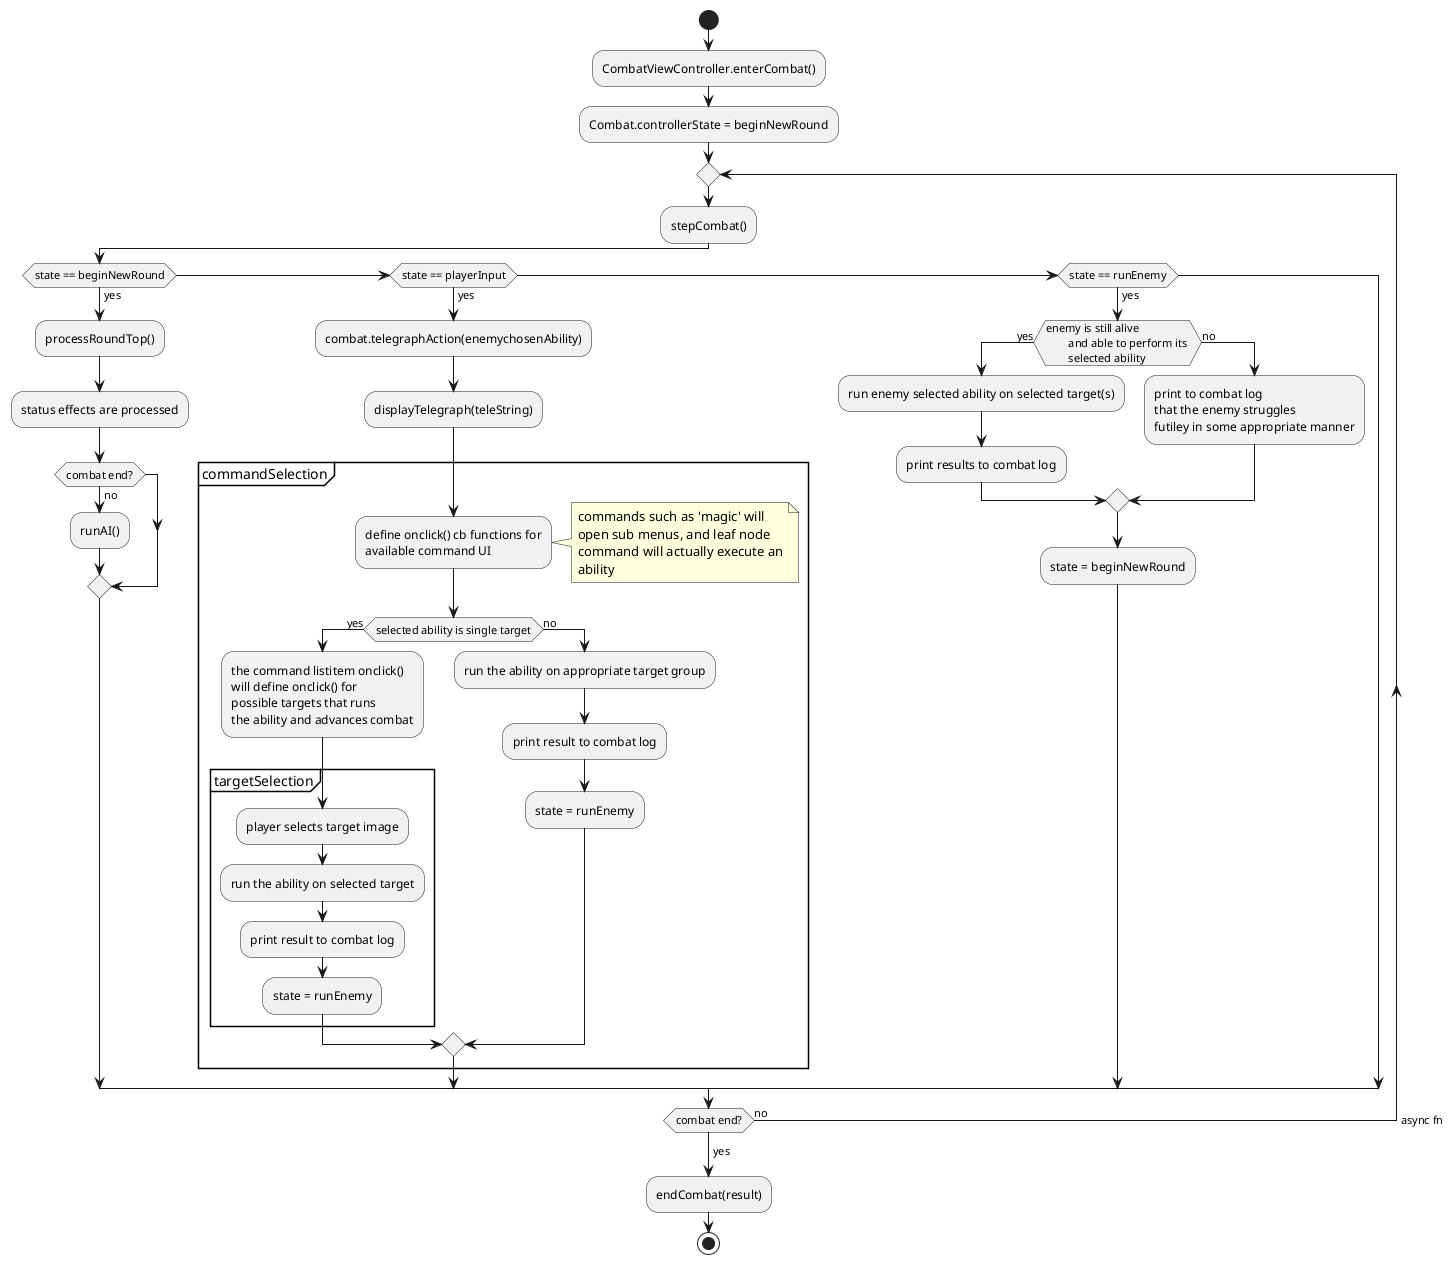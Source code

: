 /**
/'
Combat flow:
1. viewcontroller.enterCombat() sets up the Combat object
2. viewcontroller.stepCombat() in init state Combat.ControllerState.beginNewRound:
    1. state = combat.processRoundTop(): 
        1. status effects are processed and we check for victory/defeat condition
            1. if victory/defeat condition is detected: set state to Combat.ControllerState.processCombatResult
            2. otherwise: runAI() determines the enemy's action
    2. if state is not Combat.ControllerState.processCombatResult
        // stepCombat() fires off an async fn that calls it again, such that we've got a sort of main() with changing states, and control stays with the controller?
        1. combat.telegraphAction(enemychosenAbility) returns a telegraph string and we print to combat log
        2. populate player's command UI with available actions (frozen etc. status effect will gray normal ones out and add others, and things the player can't afford should be grayed out as well) 
        3. define onclick() cb functions for available command UI
            1. commands with sub command menus should display and populate child commands
            2. leaf node command elements should:
                1. analyze the relevant ability:
                    1. if the selected ability is singleTarget:
                        1. the command listitem onclick() will define onclick() for possible targets that runs the ability and advances combat
                        2. the player selects a target image:
                            1. run the ability on selected target
                            2. print result
                            3. set controller state to Combat.ControllerState.runEnemy
                            4. call viewcontroller.stepCombat() 
                    2. otherwise:
                        1. run the ability on appropriate target group
                        2. print result
                        3. set controller state to Combat.ControllerState.runEnemy
                        4. call viewcontroller.stepCombat() 
    3. if state is Combat.ControllerState.runEnemy:
        1. if the enemy is still alive and able to perform its selected ability:
            1. run enemy selected ability on selected target(s)
            2. print results
        2. otherwise: print that the enemy struggles futiley in some appropriate manner
        3. set controller state to Combat.ControllerState.beginNewRound
        4. call viewcontroller.stepCombat() todo: recursion?  maybe call an async fn who runs stepCombat, just so we can pop off the callstack and wait for event loop to hit us up again? 
    4. if state is Combat.ControllerState.processCombatResult: display victory/defeat message and put exit combat element in UI 

'/
@startuml
start
:CombatViewController.enterCombat();
:Combat.controllerState = beginNewRound;
repeat
:stepCombat();
if (state == beginNewRound) then (yes)
  :processRoundTop();
  :status effects are processed;
  if (combat end?) then (no)
  	:runAI();
  endif
elseif (state == playerInput) then (yes)
	:combat.telegraphAction(enemychosenAbility);
	:displayTelegraph(teleString);
	partition commandSelection {
		:define onclick() cb functions for 
		available command UI;
		note right
		commands such as 'magic' will 
		open sub menus, and leaf node
		command will actually execute an
		ability
		end note
		if (selected ability is single target) then (yes)
		:the command listitem onclick() 
		will define onclick() for 
		possible targets that runs 
		the ability and advances combat;
		partition targetSelection {
			:player selects target image;
			:run the ability on selected target;
            :print result to combat log;
            :state = runEnemy;
		}
		else (no)
			:run the ability on appropriate target group;
            :print result to combat log;
            :state = runEnemy;
		endif
	}
elseif (state == runEnemy) then (yes)
	if (enemy is still alive 
	and able to perform its 
	selected ability) then (yes)
		:run enemy selected ability on selected target(s);
        :print results to combat log;
    else (no)
    	:print to combat log 
    	that the enemy struggles 
    	futiley in some appropriate manner;
	endif
	:state = beginNewRound;
endif
repeat while (combat end?) is (no) -> async fn
	->yes;
	:endCombat(result);
stop
@enduml
 */